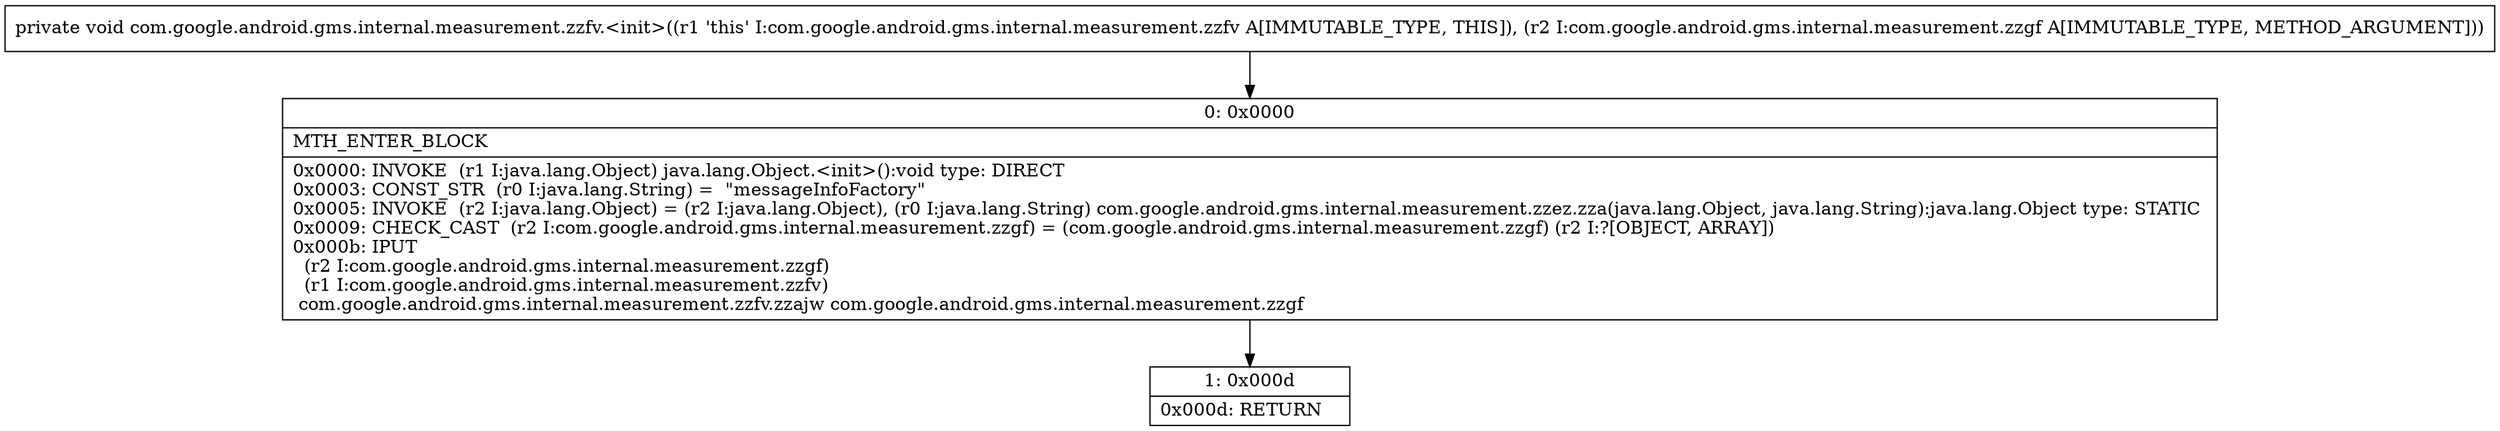 digraph "CFG forcom.google.android.gms.internal.measurement.zzfv.\<init\>(Lcom\/google\/android\/gms\/internal\/measurement\/zzgf;)V" {
Node_0 [shape=record,label="{0\:\ 0x0000|MTH_ENTER_BLOCK\l|0x0000: INVOKE  (r1 I:java.lang.Object) java.lang.Object.\<init\>():void type: DIRECT \l0x0003: CONST_STR  (r0 I:java.lang.String) =  \"messageInfoFactory\" \l0x0005: INVOKE  (r2 I:java.lang.Object) = (r2 I:java.lang.Object), (r0 I:java.lang.String) com.google.android.gms.internal.measurement.zzez.zza(java.lang.Object, java.lang.String):java.lang.Object type: STATIC \l0x0009: CHECK_CAST  (r2 I:com.google.android.gms.internal.measurement.zzgf) = (com.google.android.gms.internal.measurement.zzgf) (r2 I:?[OBJECT, ARRAY]) \l0x000b: IPUT  \l  (r2 I:com.google.android.gms.internal.measurement.zzgf)\l  (r1 I:com.google.android.gms.internal.measurement.zzfv)\l com.google.android.gms.internal.measurement.zzfv.zzajw com.google.android.gms.internal.measurement.zzgf \l}"];
Node_1 [shape=record,label="{1\:\ 0x000d|0x000d: RETURN   \l}"];
MethodNode[shape=record,label="{private void com.google.android.gms.internal.measurement.zzfv.\<init\>((r1 'this' I:com.google.android.gms.internal.measurement.zzfv A[IMMUTABLE_TYPE, THIS]), (r2 I:com.google.android.gms.internal.measurement.zzgf A[IMMUTABLE_TYPE, METHOD_ARGUMENT])) }"];
MethodNode -> Node_0;
Node_0 -> Node_1;
}

